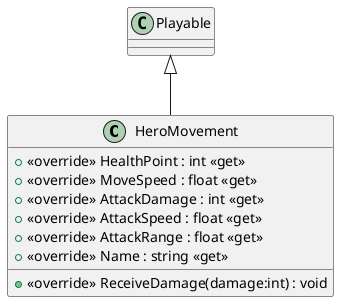 @startuml
class HeroMovement {
    + <<override>> HealthPoint : int <<get>>
    + <<override>> MoveSpeed : float <<get>>
    + <<override>> AttackDamage : int <<get>>
    + <<override>> AttackSpeed : float <<get>>
    + <<override>> AttackRange : float <<get>>
    + <<override>> Name : string <<get>>
    + <<override>> ReceiveDamage(damage:int) : void
}
Playable <|-- HeroMovement
@enduml
